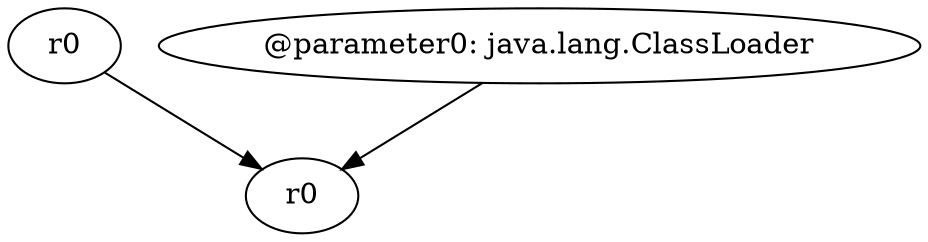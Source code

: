 digraph g {
0[label="r0"]
1[label="r0"]
0->1[label=""]
2[label="@parameter0: java.lang.ClassLoader"]
2->1[label=""]
}